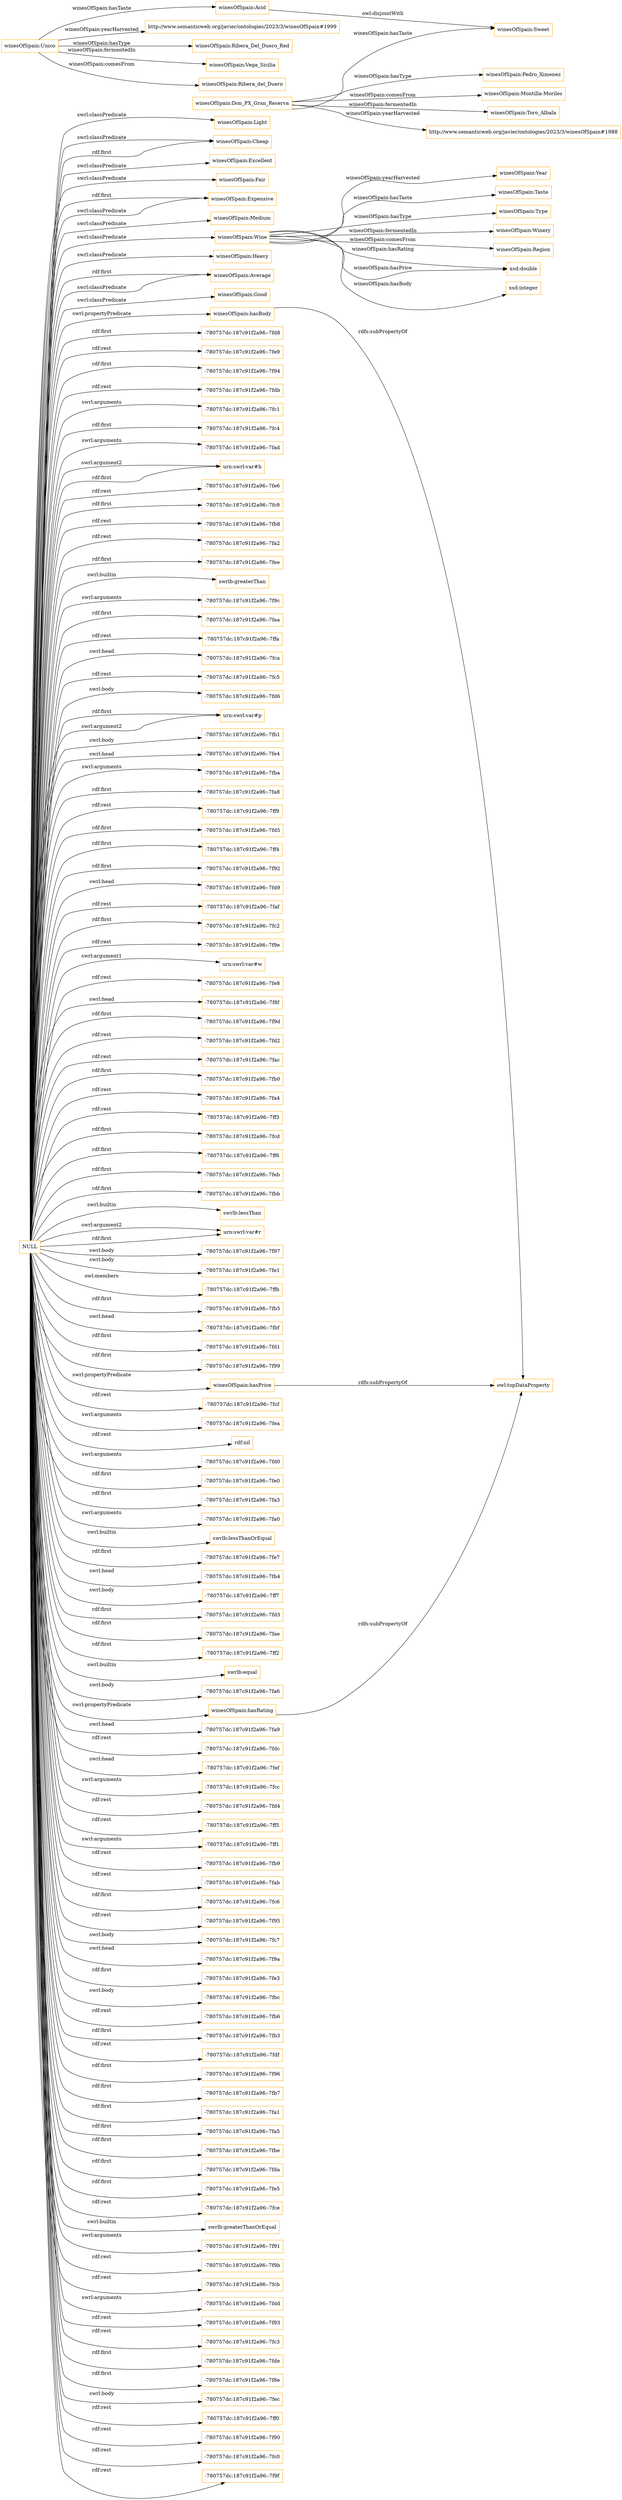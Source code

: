 digraph ar2dtool_diagram { 
rankdir=LR;
size="1501"
node [shape = rectangle, color="orange"]; "winesOfSpain:Light" "winesOfSpain:Year" "winesOfSpain:Sweet" "winesOfSpain:Taste" "winesOfSpain:Acid" "winesOfSpain:Cheap" "winesOfSpain:Type" "winesOfSpain:Excellent" "winesOfSpain:Winery" "winesOfSpain:Fair" "winesOfSpain:Expensive" "winesOfSpain:Medium" "winesOfSpain:Wine" "winesOfSpain:Heavy" "winesOfSpain:Average" "winesOfSpain:Region" "winesOfSpain:Good" ; /*classes style*/
	"winesOfSpain:Unico" -> "winesOfSpain:Acid" [ label = "winesOfSpain:hasTaste" ];
	"winesOfSpain:Unico" -> "http://www.semanticweb.org/javier/ontologies/2023/3/winesOfSpain#1999" [ label = "winesOfSpain:yearHarvested" ];
	"winesOfSpain:Unico" -> "winesOfSpain:Ribera_Del_Duero_Red" [ label = "winesOfSpain:hasType" ];
	"winesOfSpain:Unico" -> "winesOfSpain:Vega_Sicilia" [ label = "winesOfSpain:fermentedIn" ];
	"winesOfSpain:Unico" -> "winesOfSpain:Ribera_del_Duero" [ label = "winesOfSpain:comesFrom" ];
	"winesOfSpain:hasBody" -> "owl:topDataProperty" [ label = "rdfs:subPropertyOf" ];
	"winesOfSpain:Don_PX_Gran_Reserva" -> "winesOfSpain:Pedro_Ximenez" [ label = "winesOfSpain:hasType" ];
	"winesOfSpain:Don_PX_Gran_Reserva" -> "winesOfSpain:Montilla-Moriles" [ label = "winesOfSpain:comesFrom" ];
	"winesOfSpain:Don_PX_Gran_Reserva" -> "winesOfSpain:Toro_Albala" [ label = "winesOfSpain:fermentedIn" ];
	"winesOfSpain:Don_PX_Gran_Reserva" -> "winesOfSpain:Sweet" [ label = "winesOfSpain:hasTaste" ];
	"winesOfSpain:Don_PX_Gran_Reserva" -> "http://www.semanticweb.org/javier/ontologies/2023/3/winesOfSpain#1988" [ label = "winesOfSpain:yearHarvested" ];
	"NULL" -> "-780757dc:187c91f2a96:-7fd8" [ label = "rdf:first" ];
	"NULL" -> "-780757dc:187c91f2a96:-7fe9" [ label = "rdf:rest" ];
	"NULL" -> "-780757dc:187c91f2a96:-7f94" [ label = "rdf:first" ];
	"NULL" -> "-780757dc:187c91f2a96:-7fdb" [ label = "rdf:rest" ];
	"NULL" -> "-780757dc:187c91f2a96:-7fc1" [ label = "swrl:arguments" ];
	"NULL" -> "-780757dc:187c91f2a96:-7fc4" [ label = "rdf:first" ];
	"NULL" -> "-780757dc:187c91f2a96:-7fad" [ label = "swrl:arguments" ];
	"NULL" -> "urn:swrl:var#b" [ label = "swrl:argument2" ];
	"NULL" -> "-780757dc:187c91f2a96:-7fe6" [ label = "rdf:rest" ];
	"NULL" -> "-780757dc:187c91f2a96:-7fc9" [ label = "rdf:first" ];
	"NULL" -> "-780757dc:187c91f2a96:-7fb8" [ label = "rdf:rest" ];
	"NULL" -> "-780757dc:187c91f2a96:-7fa2" [ label = "rdf:rest" ];
	"NULL" -> "winesOfSpain:Average" [ label = "rdf:first" ];
	"NULL" -> "-780757dc:187c91f2a96:-7fee" [ label = "rdf:first" ];
	"NULL" -> "swrlb:greaterThan" [ label = "swrl:builtin" ];
	"NULL" -> "-780757dc:187c91f2a96:-7f9c" [ label = "swrl:arguments" ];
	"NULL" -> "-780757dc:187c91f2a96:-7faa" [ label = "rdf:first" ];
	"NULL" -> "-780757dc:187c91f2a96:-7ffa" [ label = "rdf:rest" ];
	"NULL" -> "-780757dc:187c91f2a96:-7fca" [ label = "swrl:head" ];
	"NULL" -> "-780757dc:187c91f2a96:-7fc5" [ label = "rdf:rest" ];
	"NULL" -> "-780757dc:187c91f2a96:-7fd6" [ label = "swrl:body" ];
	"NULL" -> "urn:swrl:var#p" [ label = "rdf:first" ];
	"NULL" -> "-780757dc:187c91f2a96:-7fb1" [ label = "swrl:body" ];
	"NULL" -> "-780757dc:187c91f2a96:-7fe4" [ label = "swrl:head" ];
	"NULL" -> "-780757dc:187c91f2a96:-7fba" [ label = "swrl:arguments" ];
	"NULL" -> "-780757dc:187c91f2a96:-7fa8" [ label = "rdf:first" ];
	"NULL" -> "-780757dc:187c91f2a96:-7ff9" [ label = "rdf:rest" ];
	"NULL" -> "-780757dc:187c91f2a96:-7fd5" [ label = "rdf:first" ];
	"NULL" -> "-780757dc:187c91f2a96:-7ff4" [ label = "rdf:first" ];
	"NULL" -> "-780757dc:187c91f2a96:-7f92" [ label = "rdf:first" ];
	"NULL" -> "-780757dc:187c91f2a96:-7fd9" [ label = "swrl:head" ];
	"NULL" -> "winesOfSpain:Heavy" [ label = "swrl:classPredicate" ];
	"NULL" -> "-780757dc:187c91f2a96:-7faf" [ label = "rdf:rest" ];
	"NULL" -> "-780757dc:187c91f2a96:-7fc2" [ label = "rdf:first" ];
	"NULL" -> "-780757dc:187c91f2a96:-7f9e" [ label = "rdf:rest" ];
	"NULL" -> "winesOfSpain:Wine" [ label = "swrl:classPredicate" ];
	"NULL" -> "urn:swrl:var#w" [ label = "swrl:argument1" ];
	"NULL" -> "-780757dc:187c91f2a96:-7fe8" [ label = "rdf:rest" ];
	"NULL" -> "-780757dc:187c91f2a96:-7f8f" [ label = "swrl:head" ];
	"NULL" -> "winesOfSpain:Excellent" [ label = "swrl:classPredicate" ];
	"NULL" -> "-780757dc:187c91f2a96:-7f9d" [ label = "rdf:first" ];
	"NULL" -> "-780757dc:187c91f2a96:-7fd2" [ label = "rdf:rest" ];
	"NULL" -> "-780757dc:187c91f2a96:-7fac" [ label = "rdf:rest" ];
	"NULL" -> "-780757dc:187c91f2a96:-7fb0" [ label = "rdf:first" ];
	"NULL" -> "-780757dc:187c91f2a96:-7fa4" [ label = "rdf:rest" ];
	"NULL" -> "winesOfSpain:Cheap" [ label = "swrl:classPredicate" ];
	"NULL" -> "-780757dc:187c91f2a96:-7ff3" [ label = "rdf:rest" ];
	"NULL" -> "-780757dc:187c91f2a96:-7fcd" [ label = "rdf:first" ];
	"NULL" -> "-780757dc:187c91f2a96:-7ff6" [ label = "rdf:first" ];
	"NULL" -> "-780757dc:187c91f2a96:-7feb" [ label = "rdf:first" ];
	"NULL" -> "winesOfSpain:Expensive" [ label = "rdf:first" ];
	"NULL" -> "-780757dc:187c91f2a96:-7fbb" [ label = "rdf:first" ];
	"NULL" -> "swrlb:lessThan" [ label = "swrl:builtin" ];
	"NULL" -> "urn:swrl:var#r" [ label = "swrl:argument2" ];
	"NULL" -> "-780757dc:187c91f2a96:-7f97" [ label = "swrl:body" ];
	"NULL" -> "-780757dc:187c91f2a96:-7fe1" [ label = "swrl:body" ];
	"NULL" -> "-780757dc:187c91f2a96:-7ffb" [ label = "owl:members" ];
	"NULL" -> "-780757dc:187c91f2a96:-7fb5" [ label = "rdf:first" ];
	"NULL" -> "-780757dc:187c91f2a96:-7fbf" [ label = "swrl:head" ];
	"NULL" -> "winesOfSpain:hasBody" [ label = "swrl:propertyPredicate" ];
	"NULL" -> "-780757dc:187c91f2a96:-7fd1" [ label = "rdf:first" ];
	"NULL" -> "-780757dc:187c91f2a96:-7f99" [ label = "rdf:first" ];
	"NULL" -> "winesOfSpain:hasPrice" [ label = "swrl:propertyPredicate" ];
	"NULL" -> "-780757dc:187c91f2a96:-7fcf" [ label = "rdf:rest" ];
	"NULL" -> "-780757dc:187c91f2a96:-7fea" [ label = "swrl:arguments" ];
	"NULL" -> "winesOfSpain:Good" [ label = "swrl:classPredicate" ];
	"NULL" -> "rdf:nil" [ label = "rdf:rest" ];
	"NULL" -> "-780757dc:187c91f2a96:-7fd0" [ label = "swrl:arguments" ];
	"NULL" -> "-780757dc:187c91f2a96:-7fe0" [ label = "rdf:first" ];
	"NULL" -> "-780757dc:187c91f2a96:-7fa3" [ label = "rdf:first" ];
	"NULL" -> "winesOfSpain:Fair" [ label = "swrl:classPredicate" ];
	"NULL" -> "-780757dc:187c91f2a96:-7fa0" [ label = "swrl:arguments" ];
	"NULL" -> "swrlb:lessThanOrEqual" [ label = "swrl:builtin" ];
	"NULL" -> "-780757dc:187c91f2a96:-7fe7" [ label = "rdf:first" ];
	"NULL" -> "-780757dc:187c91f2a96:-7fb4" [ label = "swrl:head" ];
	"NULL" -> "-780757dc:187c91f2a96:-7ff7" [ label = "swrl:body" ];
	"NULL" -> "-780757dc:187c91f2a96:-7fd3" [ label = "rdf:first" ];
	"NULL" -> "-780757dc:187c91f2a96:-7fae" [ label = "rdf:first" ];
	"NULL" -> "-780757dc:187c91f2a96:-7ff2" [ label = "rdf:first" ];
	"NULL" -> "swrlb:equal" [ label = "swrl:builtin" ];
	"NULL" -> "-780757dc:187c91f2a96:-7fa6" [ label = "swrl:body" ];
	"NULL" -> "winesOfSpain:hasRating" [ label = "swrl:propertyPredicate" ];
	"NULL" -> "-780757dc:187c91f2a96:-7fa9" [ label = "swrl:head" ];
	"NULL" -> "-780757dc:187c91f2a96:-7fdc" [ label = "rdf:rest" ];
	"NULL" -> "-780757dc:187c91f2a96:-7fef" [ label = "swrl:head" ];
	"NULL" -> "-780757dc:187c91f2a96:-7fcc" [ label = "swrl:arguments" ];
	"NULL" -> "-780757dc:187c91f2a96:-7fd4" [ label = "rdf:rest" ];
	"NULL" -> "-780757dc:187c91f2a96:-7ff5" [ label = "rdf:rest" ];
	"NULL" -> "-780757dc:187c91f2a96:-7ff1" [ label = "swrl:arguments" ];
	"NULL" -> "winesOfSpain:Cheap" [ label = "rdf:first" ];
	"NULL" -> "-780757dc:187c91f2a96:-7fb9" [ label = "rdf:rest" ];
	"NULL" -> "-780757dc:187c91f2a96:-7fab" [ label = "rdf:rest" ];
	"NULL" -> "-780757dc:187c91f2a96:-7fc6" [ label = "rdf:first" ];
	"NULL" -> "-780757dc:187c91f2a96:-7f95" [ label = "rdf:rest" ];
	"NULL" -> "-780757dc:187c91f2a96:-7fc7" [ label = "swrl:body" ];
	"NULL" -> "-780757dc:187c91f2a96:-7f9a" [ label = "swrl:head" ];
	"NULL" -> "-780757dc:187c91f2a96:-7fe3" [ label = "rdf:first" ];
	"NULL" -> "-780757dc:187c91f2a96:-7fbc" [ label = "swrl:body" ];
	"NULL" -> "-780757dc:187c91f2a96:-7fb6" [ label = "rdf:rest" ];
	"NULL" -> "-780757dc:187c91f2a96:-7fb3" [ label = "rdf:first" ];
	"NULL" -> "-780757dc:187c91f2a96:-7fdf" [ label = "rdf:rest" ];
	"NULL" -> "-780757dc:187c91f2a96:-7f96" [ label = "rdf:first" ];
	"NULL" -> "-780757dc:187c91f2a96:-7fb7" [ label = "rdf:first" ];
	"NULL" -> "-780757dc:187c91f2a96:-7fa1" [ label = "rdf:first" ];
	"NULL" -> "urn:swrl:var#b" [ label = "rdf:first" ];
	"NULL" -> "-780757dc:187c91f2a96:-7fa5" [ label = "rdf:first" ];
	"NULL" -> "-780757dc:187c91f2a96:-7fbe" [ label = "rdf:first" ];
	"NULL" -> "-780757dc:187c91f2a96:-7fda" [ label = "rdf:first" ];
	"NULL" -> "-780757dc:187c91f2a96:-7fe5" [ label = "rdf:first" ];
	"NULL" -> "urn:swrl:var#p" [ label = "swrl:argument2" ];
	"NULL" -> "-780757dc:187c91f2a96:-7fce" [ label = "rdf:rest" ];
	"NULL" -> "swrlb:greaterThanOrEqual" [ label = "swrl:builtin" ];
	"NULL" -> "winesOfSpain:Average" [ label = "swrl:classPredicate" ];
	"NULL" -> "winesOfSpain:Light" [ label = "swrl:classPredicate" ];
	"NULL" -> "winesOfSpain:Expensive" [ label = "swrl:classPredicate" ];
	"NULL" -> "-780757dc:187c91f2a96:-7f91" [ label = "swrl:arguments" ];
	"NULL" -> "winesOfSpain:Medium" [ label = "swrl:classPredicate" ];
	"NULL" -> "-780757dc:187c91f2a96:-7f9b" [ label = "rdf:rest" ];
	"NULL" -> "-780757dc:187c91f2a96:-7fcb" [ label = "rdf:rest" ];
	"NULL" -> "-780757dc:187c91f2a96:-7fdd" [ label = "swrl:arguments" ];
	"NULL" -> "-780757dc:187c91f2a96:-7f93" [ label = "rdf:rest" ];
	"NULL" -> "-780757dc:187c91f2a96:-7fc3" [ label = "rdf:rest" ];
	"NULL" -> "urn:swrl:var#r" [ label = "rdf:first" ];
	"NULL" -> "-780757dc:187c91f2a96:-7fde" [ label = "rdf:first" ];
	"NULL" -> "-780757dc:187c91f2a96:-7f8e" [ label = "rdf:first" ];
	"NULL" -> "-780757dc:187c91f2a96:-7fec" [ label = "swrl:body" ];
	"NULL" -> "-780757dc:187c91f2a96:-7ff0" [ label = "rdf:rest" ];
	"NULL" -> "-780757dc:187c91f2a96:-7f90" [ label = "rdf:rest" ];
	"NULL" -> "-780757dc:187c91f2a96:-7fc0" [ label = "rdf:rest" ];
	"NULL" -> "-780757dc:187c91f2a96:-7f9f" [ label = "rdf:rest" ];
	"winesOfSpain:hasPrice" -> "owl:topDataProperty" [ label = "rdfs:subPropertyOf" ];
	"winesOfSpain:hasRating" -> "owl:topDataProperty" [ label = "rdfs:subPropertyOf" ];
	"winesOfSpain:Acid" -> "winesOfSpain:Sweet" [ label = "owl:disjointWith" ];
	"winesOfSpain:Wine" -> "winesOfSpain:Region" [ label = "winesOfSpain:comesFrom" ];
	"winesOfSpain:Wine" -> "winesOfSpain:Year" [ label = "winesOfSpain:yearHarvested" ];
	"winesOfSpain:Wine" -> "xsd:double" [ label = "winesOfSpain:hasRating" ];
	"winesOfSpain:Wine" -> "winesOfSpain:Taste" [ label = "winesOfSpain:hasTaste" ];
	"winesOfSpain:Wine" -> "winesOfSpain:Winery" [ label = "winesOfSpain:fermentedIn" ];
	"winesOfSpain:Wine" -> "xsd:double" [ label = "winesOfSpain:hasPrice" ];
	"winesOfSpain:Wine" -> "winesOfSpain:Type" [ label = "winesOfSpain:hasType" ];
	"winesOfSpain:Wine" -> "xsd:integer" [ label = "winesOfSpain:hasBody" ];

}
